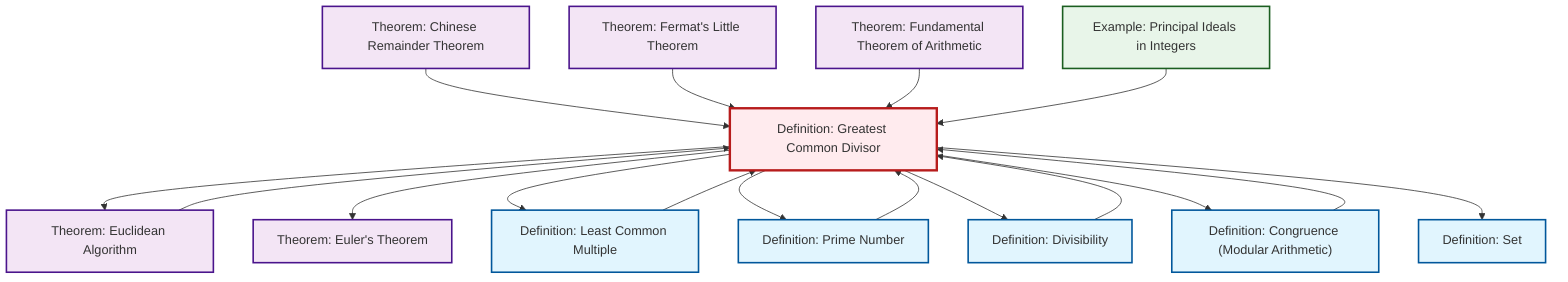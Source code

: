 graph TD
    classDef definition fill:#e1f5fe,stroke:#01579b,stroke-width:2px
    classDef theorem fill:#f3e5f5,stroke:#4a148c,stroke-width:2px
    classDef axiom fill:#fff3e0,stroke:#e65100,stroke-width:2px
    classDef example fill:#e8f5e9,stroke:#1b5e20,stroke-width:2px
    classDef current fill:#ffebee,stroke:#b71c1c,stroke-width:3px
    ex-principal-ideal["Example: Principal Ideals in Integers"]:::example
    thm-chinese-remainder["Theorem: Chinese Remainder Theorem"]:::theorem
    def-congruence["Definition: Congruence (Modular Arithmetic)"]:::definition
    def-gcd["Definition: Greatest Common Divisor"]:::definition
    thm-fundamental-arithmetic["Theorem: Fundamental Theorem of Arithmetic"]:::theorem
    def-lcm["Definition: Least Common Multiple"]:::definition
    def-prime["Definition: Prime Number"]:::definition
    def-set["Definition: Set"]:::definition
    thm-euclidean-algorithm["Theorem: Euclidean Algorithm"]:::theorem
    thm-euler["Theorem: Euler's Theorem"]:::theorem
    def-divisibility["Definition: Divisibility"]:::definition
    thm-fermat-little["Theorem: Fermat's Little Theorem"]:::theorem
    def-gcd --> thm-euclidean-algorithm
    def-gcd --> thm-euler
    thm-chinese-remainder --> def-gcd
    def-gcd --> def-lcm
    def-lcm --> def-gcd
    thm-fermat-little --> def-gcd
    def-gcd --> def-prime
    def-prime --> def-gcd
    thm-euclidean-algorithm --> def-gcd
    def-divisibility --> def-gcd
    thm-fundamental-arithmetic --> def-gcd
    ex-principal-ideal --> def-gcd
    def-gcd --> def-divisibility
    def-gcd --> def-congruence
    def-congruence --> def-gcd
    def-gcd --> def-set
    class def-gcd current
